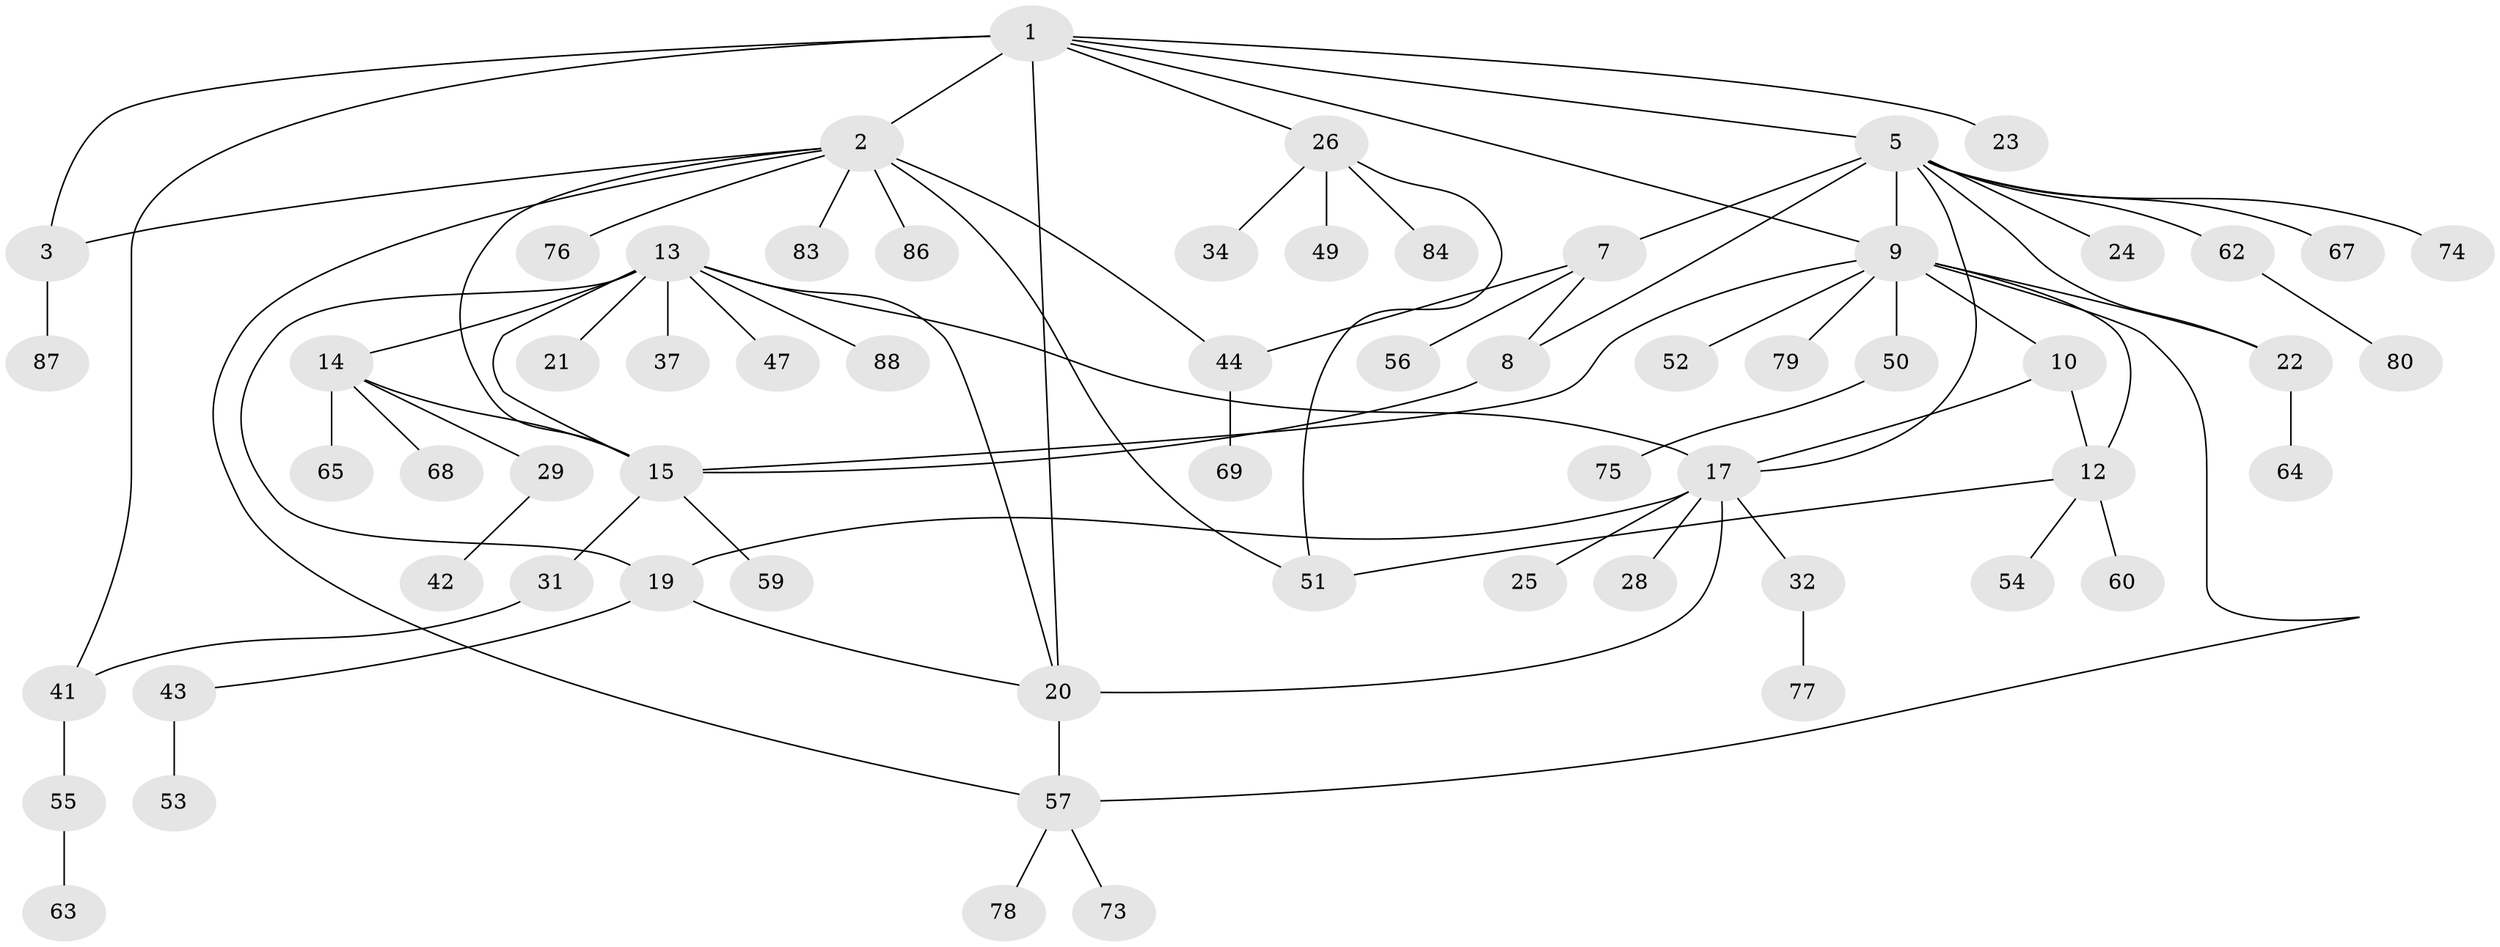 // original degree distribution, {6: 0.06741573033707865, 10: 0.011235955056179775, 4: 0.033707865168539325, 7: 0.06741573033707865, 8: 0.011235955056179775, 5: 0.056179775280898875, 2: 0.15730337078651685, 3: 0.10112359550561797, 1: 0.4943820224719101}
// Generated by graph-tools (version 1.1) at 2025/11/02/27/25 16:11:30]
// undirected, 63 vertices, 82 edges
graph export_dot {
graph [start="1"]
  node [color=gray90,style=filled];
  1 [super="+4"];
  2 [super="+36"];
  3 [super="+61"];
  5 [super="+6"];
  7 [super="+39"];
  8;
  9 [super="+11"];
  10 [super="+48"];
  12 [super="+40"];
  13 [super="+18"];
  14 [super="+35"];
  15 [super="+16"];
  17 [super="+27"];
  19 [super="+46"];
  20 [super="+66"];
  21 [super="+38"];
  22;
  23;
  24 [super="+71"];
  25;
  26 [super="+82"];
  28 [super="+30"];
  29 [super="+72"];
  31;
  32 [super="+33"];
  34;
  37;
  41;
  42;
  43;
  44 [super="+45"];
  47;
  49;
  50;
  51;
  52;
  53 [super="+70"];
  54;
  55;
  56;
  57 [super="+58"];
  59;
  60;
  62 [super="+89"];
  63;
  64;
  65;
  67;
  68 [super="+81"];
  69;
  73;
  74 [super="+85"];
  75;
  76;
  77;
  78;
  79;
  80;
  83;
  84;
  86;
  87;
  88;
  1 -- 2 [weight=2];
  1 -- 3 [weight=2];
  1 -- 23;
  1 -- 26;
  1 -- 5;
  1 -- 20;
  1 -- 9;
  1 -- 41;
  2 -- 3;
  2 -- 15;
  2 -- 51;
  2 -- 57;
  2 -- 83;
  2 -- 86;
  2 -- 44;
  2 -- 76;
  3 -- 87;
  5 -- 7 [weight=2];
  5 -- 8 [weight=2];
  5 -- 22;
  5 -- 62;
  5 -- 67;
  5 -- 17;
  5 -- 24;
  5 -- 74;
  5 -- 9;
  7 -- 8;
  7 -- 44;
  7 -- 56;
  8 -- 15;
  9 -- 10 [weight=2];
  9 -- 12 [weight=2];
  9 -- 22;
  9 -- 50;
  9 -- 52;
  9 -- 79;
  9 -- 57;
  9 -- 15;
  10 -- 12;
  10 -- 17;
  12 -- 51;
  12 -- 54;
  12 -- 60;
  13 -- 14;
  13 -- 15 [weight=2];
  13 -- 37;
  13 -- 17;
  13 -- 19;
  13 -- 20;
  13 -- 21;
  13 -- 88;
  13 -- 47;
  14 -- 15 [weight=2];
  14 -- 29;
  14 -- 65;
  14 -- 68;
  15 -- 59;
  15 -- 31;
  17 -- 19;
  17 -- 20;
  17 -- 25;
  17 -- 32;
  17 -- 28;
  19 -- 20;
  19 -- 43;
  20 -- 57;
  22 -- 64;
  26 -- 34;
  26 -- 49;
  26 -- 84;
  26 -- 51;
  29 -- 42;
  31 -- 41;
  32 -- 77;
  41 -- 55;
  43 -- 53;
  44 -- 69;
  50 -- 75;
  55 -- 63;
  57 -- 78;
  57 -- 73;
  62 -- 80;
}

